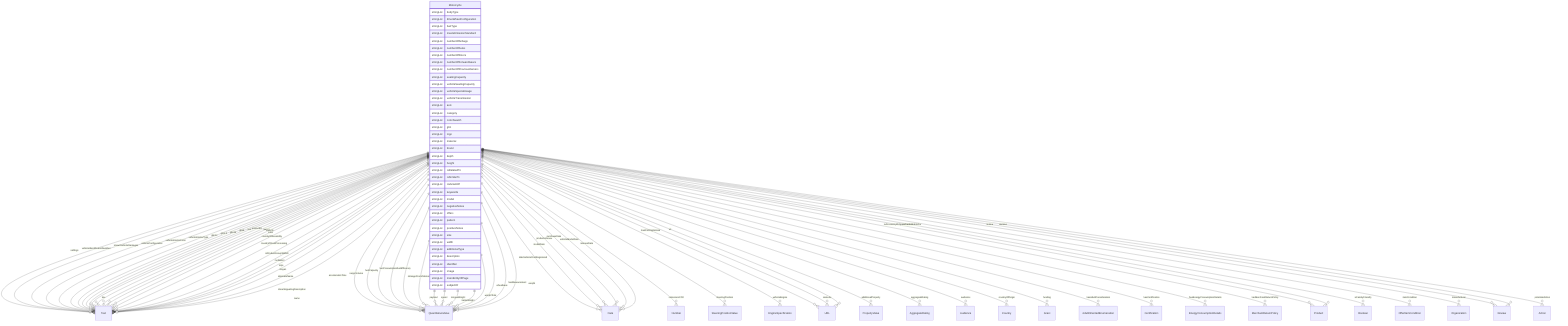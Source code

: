 erDiagram
Motorcycle {
    stringList bodyType  
    stringList driveWheelConfiguration  
    stringList fuelType  
    stringList meetsEmissionStandard  
    stringList numberOfAirbags  
    stringList numberOfAxles  
    stringList numberOfDoors  
    stringList numberOfForwardGears  
    stringList numberOfPreviousOwners  
    stringList seatingCapacity  
    stringList vehicleSeatingCapacity  
    stringList vehicleSpecialUsage  
    stringList vehicleTransmission  
    stringList asin  
    stringList category  
    stringList colorSwatch  
    stringList gtin  
    stringList logo  
    stringList material  
    stringList brand  
    stringList depth  
    stringList height  
    stringList isRelatedTo  
    stringList isSimilarTo  
    stringList isVariantOf  
    stringList keywords  
    stringList model  
    stringList negativeNotes  
    stringList offers  
    stringList pattern  
    stringList positiveNotes  
    stringList size  
    stringList width  
    stringList additionalType  
    stringList description  
    stringList identifier  
    stringList image  
    stringList mainEntityOfPage  
    stringList subjectOf  
}

Motorcycle ||--}o Text : "callSign"
Motorcycle ||--}o Text : "vehicleIdentificationNumber"
Motorcycle ||--}o QuantitativeValue : "accelerationTime"
Motorcycle ||--}o QuantitativeValue : "cargoVolume"
Motorcycle ||--}o Date : "dateVehicleFirstRegistered"
Motorcycle ||--}o Number : "emissionsCO2"
Motorcycle ||--}o QuantitativeValue : "fuelCapacity"
Motorcycle ||--}o QuantitativeValue : "fuelConsumption"
Motorcycle ||--}o QuantitativeValue : "fuelEfficiency"
Motorcycle ||--}o Text : "knownVehicleDamages"
Motorcycle ||--}o QuantitativeValue : "mileageFromOdometer"
Motorcycle ||--}o Date : "modelDate"
Motorcycle ||--}o QuantitativeValue : "payload"
Motorcycle ||--}o Date : "productionDate"
Motorcycle ||--}o Date : "purchaseDate"
Motorcycle ||--}o QuantitativeValue : "speed"
Motorcycle ||--}o SteeringPositionValue : "steeringPosition"
Motorcycle ||--}o QuantitativeValue : "tongueWeight"
Motorcycle ||--}o QuantitativeValue : "trailerWeight"
Motorcycle ||--}o Text : "vehicleConfiguration"
Motorcycle ||--}o EngineSpecification : "vehicleEngine"
Motorcycle ||--}o Text : "vehicleInteriorColor"
Motorcycle ||--}o Text : "vehicleInteriorType"
Motorcycle ||--}o Date : "vehicleModelDate"
Motorcycle ||--}o QuantitativeValue : "weightTotal"
Motorcycle ||--}o QuantitativeValue : "wheelbase"
Motorcycle ||--}o Text : "gtin12"
Motorcycle ||--}o Text : "gtin13"
Motorcycle ||--}o Text : "gtin14"
Motorcycle ||--}o Text : "gtin8"
Motorcycle ||--}o URL : "hasGS1DigitalLink"
Motorcycle ||--}o Text : "nsn"
Motorcycle ||--}o Text : "productID"
Motorcycle ||--}o Text : "sku"
Motorcycle ||--}o PropertyValue : "additionalProperty"
Motorcycle ||--}o AggregateRating : "aggregateRating"
Motorcycle ||--}o Audience : "audience"
Motorcycle ||--}o Text : "award"
Motorcycle ||--}o Text : "awards"
Motorcycle ||--}o Text : "color"
Motorcycle ||--}o Text : "countryOfAssembly"
Motorcycle ||--}o Text : "countryOfLastProcessing"
Motorcycle ||--}o Country : "countryOfOrigin"
Motorcycle ||--}o Grant : "funding"
Motorcycle ||--}o AdultOrientedEnumeration : "hasAdultConsideration"
Motorcycle ||--}o Certification : "hasCertification"
Motorcycle ||--}o EnergyConsumptionDetails : "hasEnergyConsumptionDetails"
Motorcycle ||--}o QuantitativeValue : "hasMeasurement"
Motorcycle ||--}o MerchantReturnPolicy : "hasMerchantReturnPolicy"
Motorcycle ||--}o Text : "inProductGroupWithID"
Motorcycle ||--}o Product : "isAccessoryOrSparePartFor"
Motorcycle ||--}o Product : "isConsumableFor"
Motorcycle ||--}o Boolean : "isFamilyFriendly"
Motorcycle ||--}o OfferItemCondition : "itemCondition"
Motorcycle ||--}o Organization : "manufacturer"
Motorcycle ||--}o Text : "mobileUrl"
Motorcycle ||--}o Text : "mpn"
Motorcycle ||--}o Date : "releaseDate"
Motorcycle ||--}o Review : "review"
Motorcycle ||--}o Review : "reviews"
Motorcycle ||--}o Text : "slogan"
Motorcycle ||--}o QuantitativeValue : "weight"
Motorcycle ||--}o Text : "alternateName"
Motorcycle ||--}o Text : "disambiguatingDescription"
Motorcycle ||--}o Text : "name"
Motorcycle ||--}o URL : "sameAs"
Motorcycle ||--}o Action : "potentialAction"
Motorcycle ||--}o URL : "url"